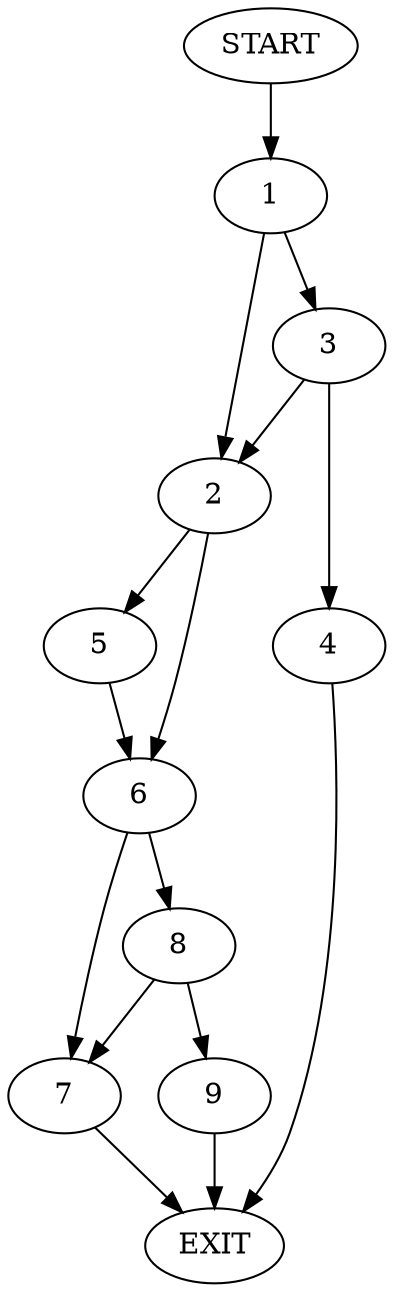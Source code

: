 digraph {
0 [label="START"]
10 [label="EXIT"]
0 -> 1
1 -> 2
1 -> 3
3 -> 2
3 -> 4
2 -> 5
2 -> 6
4 -> 10
5 -> 6
6 -> 7
6 -> 8
8 -> 9
8 -> 7
7 -> 10
9 -> 10
}
